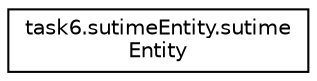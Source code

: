 digraph "Graphical Class Hierarchy"
{
  edge [fontname="Helvetica",fontsize="10",labelfontname="Helvetica",labelfontsize="10"];
  node [fontname="Helvetica",fontsize="10",shape=record];
  rankdir="LR";
  Node0 [label="task6.sutimeEntity.sutime\lEntity",height=0.2,width=0.4,color="black", fillcolor="white", style="filled",URL="$classtask6_1_1sutime_entity_1_1sutime_entity.html",tooltip="Class to define a SUTime entity parsed from the json output of SUTime. "];
}
